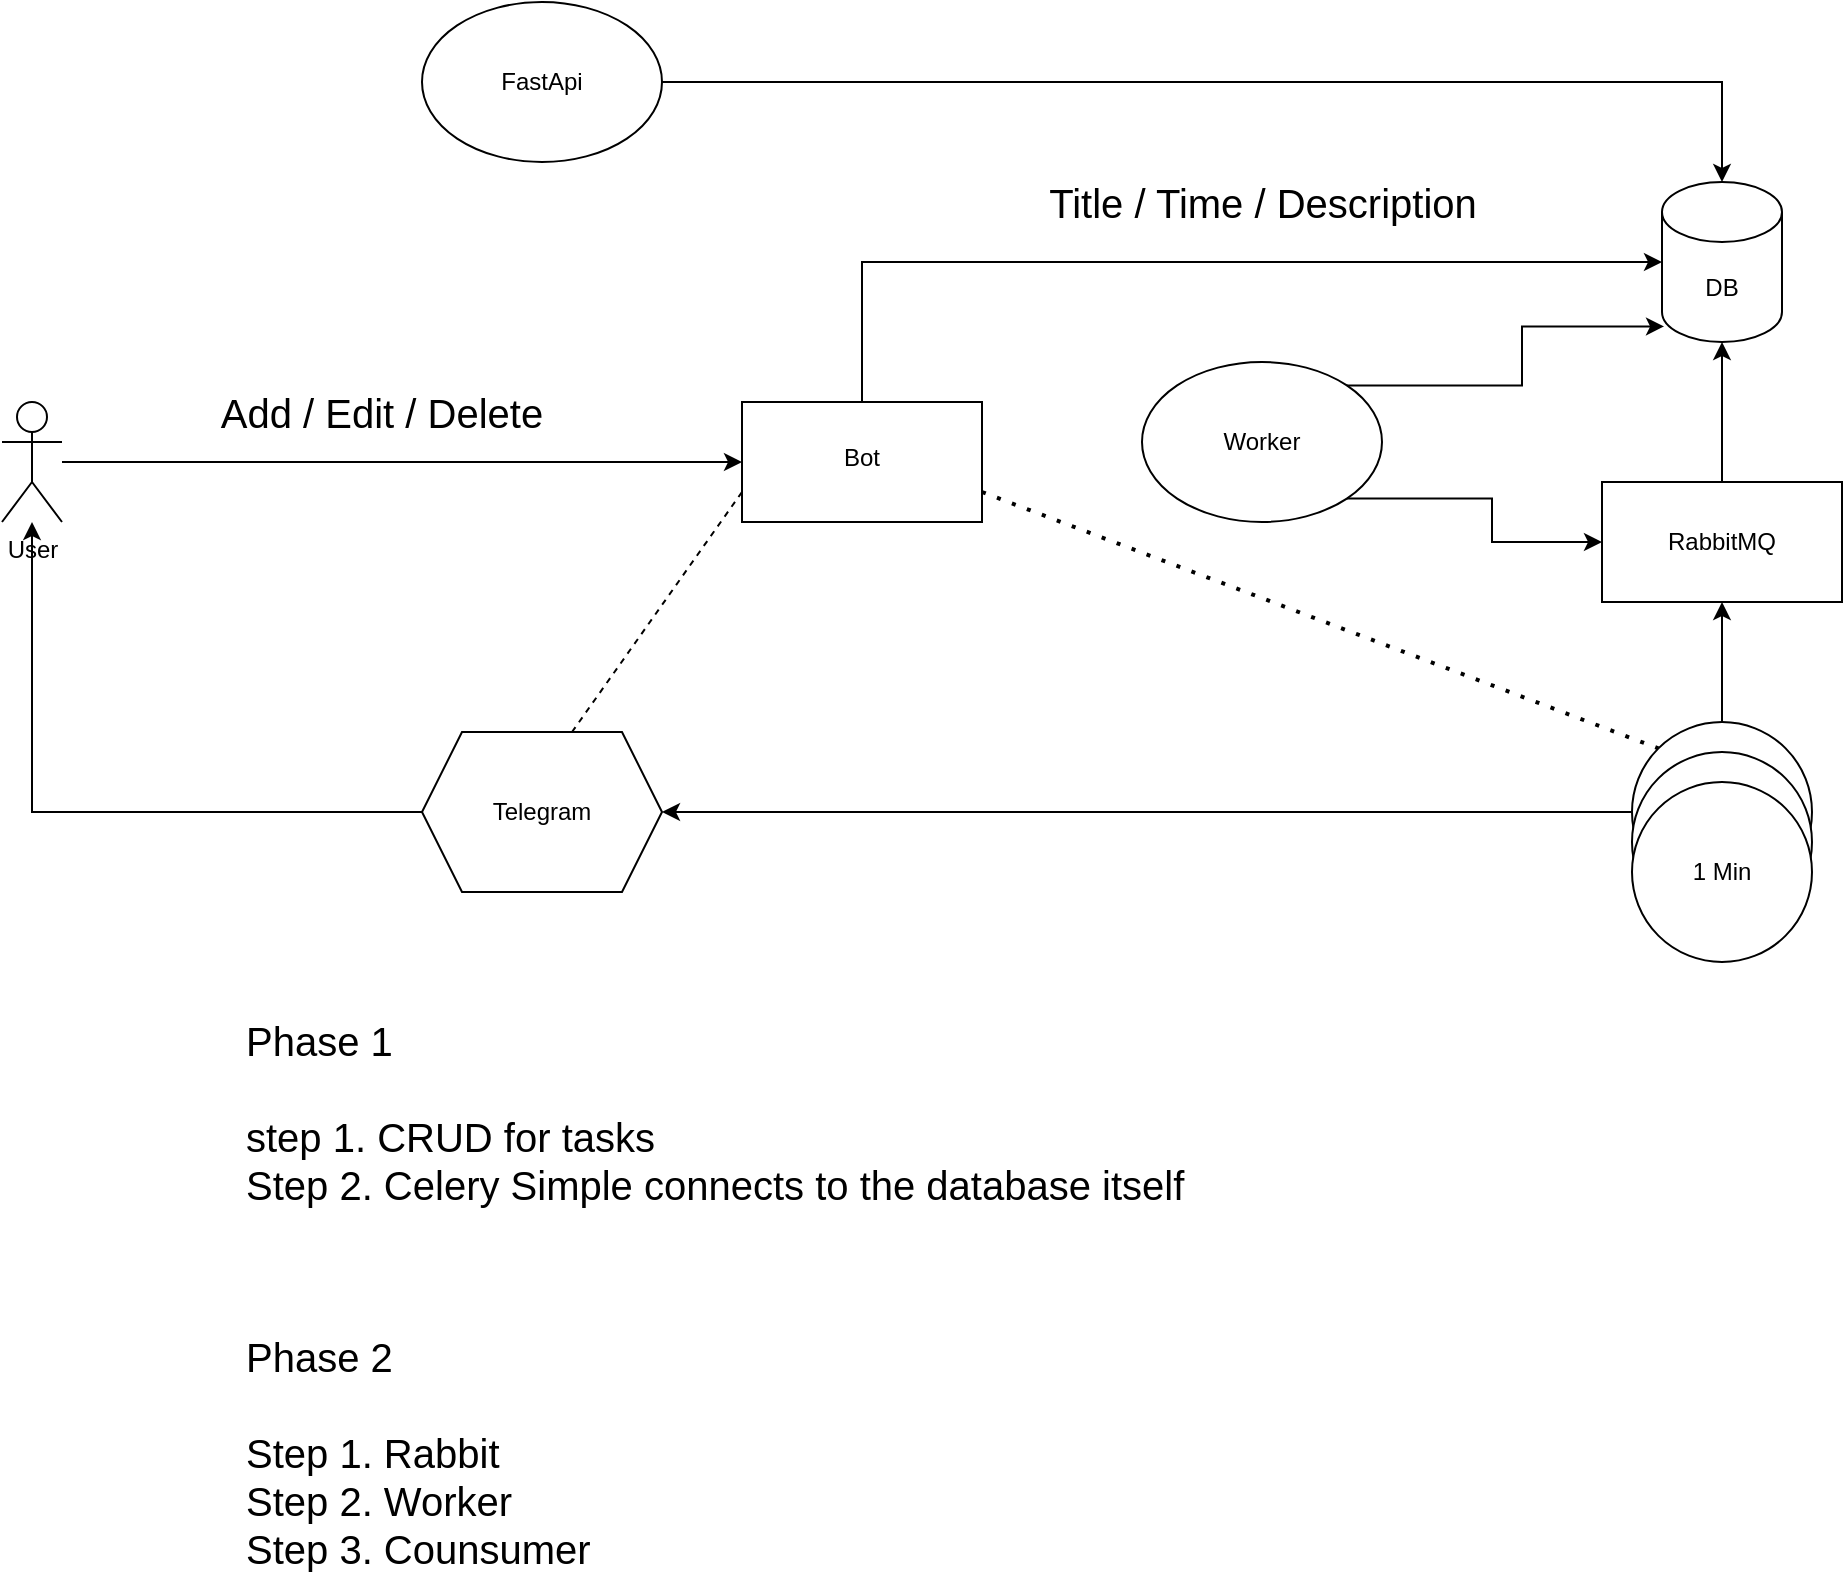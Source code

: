 <mxfile version="24.7.14">
  <diagram name="Page-1" id="P4HAox7FnINMB1Wm_-3P">
    <mxGraphModel dx="1222" dy="586" grid="1" gridSize="10" guides="1" tooltips="1" connect="1" arrows="1" fold="1" page="1" pageScale="1" pageWidth="850" pageHeight="1100" math="0" shadow="0">
      <root>
        <mxCell id="0" />
        <mxCell id="1" parent="0" />
        <mxCell id="gEtqKfynTVpWf0lrkoT0-9" value="" style="edgeStyle=orthogonalEdgeStyle;rounded=0;orthogonalLoop=1;jettySize=auto;html=1;" edge="1" parent="1" source="gEtqKfynTVpWf0lrkoT0-5" target="gEtqKfynTVpWf0lrkoT0-8">
          <mxGeometry relative="1" as="geometry" />
        </mxCell>
        <mxCell id="gEtqKfynTVpWf0lrkoT0-5" value="User" style="shape=umlActor;verticalLabelPosition=bottom;verticalAlign=top;html=1;outlineConnect=0;" vertex="1" parent="1">
          <mxGeometry x="120" y="330" width="30" height="60" as="geometry" />
        </mxCell>
        <mxCell id="gEtqKfynTVpWf0lrkoT0-8" value="&lt;div&gt;&lt;br&gt;&lt;/div&gt;&lt;div&gt;Bot&lt;/div&gt;" style="whiteSpace=wrap;html=1;verticalAlign=top;align=center;" vertex="1" parent="1">
          <mxGeometry x="490" y="330" width="120" height="60" as="geometry" />
        </mxCell>
        <mxCell id="gEtqKfynTVpWf0lrkoT0-11" value="DB" style="shape=cylinder3;whiteSpace=wrap;html=1;boundedLbl=1;backgroundOutline=1;size=15;" vertex="1" parent="1">
          <mxGeometry x="950" y="220" width="60" height="80" as="geometry" />
        </mxCell>
        <mxCell id="gEtqKfynTVpWf0lrkoT0-13" style="edgeStyle=orthogonalEdgeStyle;rounded=0;orthogonalLoop=1;jettySize=auto;html=1;exitX=0.5;exitY=0;exitDx=0;exitDy=0;entryX=0;entryY=0.5;entryDx=0;entryDy=0;entryPerimeter=0;" edge="1" parent="1" source="gEtqKfynTVpWf0lrkoT0-8" target="gEtqKfynTVpWf0lrkoT0-11">
          <mxGeometry relative="1" as="geometry" />
        </mxCell>
        <mxCell id="gEtqKfynTVpWf0lrkoT0-14" value="&lt;font style=&quot;font-size: 20px;&quot;&gt;Title / Time&amp;nbsp;&lt;/font&gt;&lt;span style=&quot;font-size: 20px; background-color: initial;&quot;&gt;/ Description&lt;/span&gt;" style="text;html=1;align=center;verticalAlign=middle;resizable=0;points=[];autosize=1;strokeColor=none;fillColor=none;" vertex="1" parent="1">
          <mxGeometry x="630" y="210" width="240" height="40" as="geometry" />
        </mxCell>
        <mxCell id="gEtqKfynTVpWf0lrkoT0-15" value="&lt;font style=&quot;font-size: 20px;&quot;&gt;Add / Edit / Delete&lt;/font&gt;" style="text;html=1;align=center;verticalAlign=middle;whiteSpace=wrap;rounded=0;" vertex="1" parent="1">
          <mxGeometry x="220" y="320" width="180" height="30" as="geometry" />
        </mxCell>
        <mxCell id="gEtqKfynTVpWf0lrkoT0-17" style="edgeStyle=orthogonalEdgeStyle;rounded=0;orthogonalLoop=1;jettySize=auto;html=1;exitX=0.5;exitY=0;exitDx=0;exitDy=0;" edge="1" parent="1" source="gEtqKfynTVpWf0lrkoT0-21" target="gEtqKfynTVpWf0lrkoT0-11">
          <mxGeometry relative="1" as="geometry" />
        </mxCell>
        <mxCell id="gEtqKfynTVpWf0lrkoT0-19" style="edgeStyle=orthogonalEdgeStyle;rounded=0;orthogonalLoop=1;jettySize=auto;html=1;exitX=0;exitY=0.5;exitDx=0;exitDy=0;" edge="1" parent="1" source="gEtqKfynTVpWf0lrkoT0-16" target="gEtqKfynTVpWf0lrkoT0-18">
          <mxGeometry relative="1" as="geometry" />
        </mxCell>
        <mxCell id="gEtqKfynTVpWf0lrkoT0-16" value="1 Min" style="ellipse;whiteSpace=wrap;html=1;aspect=fixed;" vertex="1" parent="1">
          <mxGeometry x="935" y="490" width="90" height="90" as="geometry" />
        </mxCell>
        <mxCell id="gEtqKfynTVpWf0lrkoT0-20" style="edgeStyle=orthogonalEdgeStyle;rounded=0;orthogonalLoop=1;jettySize=auto;html=1;exitX=0;exitY=0.5;exitDx=0;exitDy=0;" edge="1" parent="1" source="gEtqKfynTVpWf0lrkoT0-18" target="gEtqKfynTVpWf0lrkoT0-5">
          <mxGeometry relative="1" as="geometry" />
        </mxCell>
        <mxCell id="gEtqKfynTVpWf0lrkoT0-18" value="Telegram" style="shape=hexagon;perimeter=hexagonPerimeter2;whiteSpace=wrap;html=1;fixedSize=1;" vertex="1" parent="1">
          <mxGeometry x="330" y="495" width="120" height="80" as="geometry" />
        </mxCell>
        <mxCell id="gEtqKfynTVpWf0lrkoT0-22" value="" style="edgeStyle=orthogonalEdgeStyle;rounded=0;orthogonalLoop=1;jettySize=auto;html=1;exitX=0.5;exitY=0;exitDx=0;exitDy=0;" edge="1" parent="1" source="gEtqKfynTVpWf0lrkoT0-16" target="gEtqKfynTVpWf0lrkoT0-21">
          <mxGeometry relative="1" as="geometry">
            <mxPoint x="980" y="490" as="sourcePoint" />
            <mxPoint x="980" y="300" as="targetPoint" />
          </mxGeometry>
        </mxCell>
        <mxCell id="gEtqKfynTVpWf0lrkoT0-21" value="RabbitMQ" style="rounded=0;whiteSpace=wrap;html=1;" vertex="1" parent="1">
          <mxGeometry x="920" y="370" width="120" height="60" as="geometry" />
        </mxCell>
        <mxCell id="gEtqKfynTVpWf0lrkoT0-29" style="edgeStyle=orthogonalEdgeStyle;rounded=0;orthogonalLoop=1;jettySize=auto;html=1;exitX=1;exitY=1;exitDx=0;exitDy=0;entryX=0;entryY=0.5;entryDx=0;entryDy=0;" edge="1" parent="1" source="gEtqKfynTVpWf0lrkoT0-23" target="gEtqKfynTVpWf0lrkoT0-21">
          <mxGeometry relative="1" as="geometry" />
        </mxCell>
        <mxCell id="gEtqKfynTVpWf0lrkoT0-23" value="Worker" style="ellipse;whiteSpace=wrap;html=1;" vertex="1" parent="1">
          <mxGeometry x="690" y="310" width="120" height="80" as="geometry" />
        </mxCell>
        <mxCell id="gEtqKfynTVpWf0lrkoT0-25" style="edgeStyle=orthogonalEdgeStyle;rounded=0;orthogonalLoop=1;jettySize=auto;html=1;exitX=1;exitY=0;exitDx=0;exitDy=0;entryX=0.017;entryY=0.903;entryDx=0;entryDy=0;entryPerimeter=0;" edge="1" parent="1" source="gEtqKfynTVpWf0lrkoT0-23" target="gEtqKfynTVpWf0lrkoT0-11">
          <mxGeometry relative="1" as="geometry" />
        </mxCell>
        <mxCell id="gEtqKfynTVpWf0lrkoT0-26" value="1 Min" style="ellipse;whiteSpace=wrap;html=1;aspect=fixed;" vertex="1" parent="1">
          <mxGeometry x="935" y="505" width="90" height="90" as="geometry" />
        </mxCell>
        <mxCell id="gEtqKfynTVpWf0lrkoT0-27" value="1 Min" style="ellipse;whiteSpace=wrap;html=1;aspect=fixed;" vertex="1" parent="1">
          <mxGeometry x="935" y="520" width="90" height="90" as="geometry" />
        </mxCell>
        <mxCell id="gEtqKfynTVpWf0lrkoT0-30" value="&lt;span style=&quot;font-size: 20px;&quot;&gt;Phase 1&lt;/span&gt;&lt;div&gt;&lt;span style=&quot;font-size: 20px;&quot;&gt;&lt;br&gt;&lt;/span&gt;&lt;/div&gt;&lt;div&gt;&lt;span style=&quot;font-size: 20px;&quot;&gt;step 1. CRUD for tasks&lt;/span&gt;&lt;div style=&quot;&quot;&gt;&lt;span style=&quot;font-size: 20px;&quot;&gt;Step 2. Celery Simple connects to the database itself&lt;/span&gt;&lt;/div&gt;&lt;/div&gt;" style="text;html=1;align=left;verticalAlign=middle;resizable=0;points=[];autosize=1;strokeColor=none;fillColor=none;" vertex="1" parent="1">
          <mxGeometry x="240" y="630" width="490" height="110" as="geometry" />
        </mxCell>
        <mxCell id="gEtqKfynTVpWf0lrkoT0-31" value="FastApi" style="ellipse;whiteSpace=wrap;html=1;" vertex="1" parent="1">
          <mxGeometry x="330" y="130" width="120" height="80" as="geometry" />
        </mxCell>
        <mxCell id="gEtqKfynTVpWf0lrkoT0-32" style="edgeStyle=orthogonalEdgeStyle;rounded=0;orthogonalLoop=1;jettySize=auto;html=1;exitX=1;exitY=0.5;exitDx=0;exitDy=0;entryX=0.5;entryY=0;entryDx=0;entryDy=0;entryPerimeter=0;" edge="1" parent="1" source="gEtqKfynTVpWf0lrkoT0-31" target="gEtqKfynTVpWf0lrkoT0-11">
          <mxGeometry relative="1" as="geometry" />
        </mxCell>
        <mxCell id="gEtqKfynTVpWf0lrkoT0-33" value="" style="endArrow=none;dashed=1;html=1;dashPattern=1 3;strokeWidth=2;rounded=0;entryX=0;entryY=0;entryDx=0;entryDy=0;exitX=1;exitY=0.75;exitDx=0;exitDy=0;" edge="1" parent="1" source="gEtqKfynTVpWf0lrkoT0-8" target="gEtqKfynTVpWf0lrkoT0-16">
          <mxGeometry width="50" height="50" relative="1" as="geometry">
            <mxPoint x="530" y="500" as="sourcePoint" />
            <mxPoint x="580" y="450" as="targetPoint" />
          </mxGeometry>
        </mxCell>
        <mxCell id="gEtqKfynTVpWf0lrkoT0-34" value="" style="endArrow=none;dashed=1;html=1;rounded=0;entryX=0;entryY=0.75;entryDx=0;entryDy=0;exitX=0.625;exitY=0;exitDx=0;exitDy=0;" edge="1" parent="1" source="gEtqKfynTVpWf0lrkoT0-18" target="gEtqKfynTVpWf0lrkoT0-8">
          <mxGeometry width="50" height="50" relative="1" as="geometry">
            <mxPoint x="530" y="500" as="sourcePoint" />
            <mxPoint x="580" y="450" as="targetPoint" />
          </mxGeometry>
        </mxCell>
        <mxCell id="gEtqKfynTVpWf0lrkoT0-35" value="&lt;div&gt;&lt;span style=&quot;font-size: 20px;&quot;&gt;Phase 2&lt;/span&gt;&lt;/div&gt;&lt;div&gt;&lt;span style=&quot;font-size: 20px;&quot;&gt;&lt;br&gt;&lt;/span&gt;&lt;/div&gt;&lt;span style=&quot;font-size: 20px;&quot;&gt;Step 1. Rabbit&lt;/span&gt;&lt;div&gt;&lt;span style=&quot;font-size: 20px;&quot;&gt;Step 2. Worker&lt;/span&gt;&lt;/div&gt;&lt;div&gt;&lt;span style=&quot;font-size: 20px;&quot;&gt;Step 3. Counsumer&lt;/span&gt;&lt;/div&gt;" style="text;html=1;align=left;verticalAlign=middle;resizable=0;points=[];autosize=1;strokeColor=none;fillColor=none;" vertex="1" parent="1">
          <mxGeometry x="240" y="790" width="200" height="130" as="geometry" />
        </mxCell>
      </root>
    </mxGraphModel>
  </diagram>
</mxfile>
